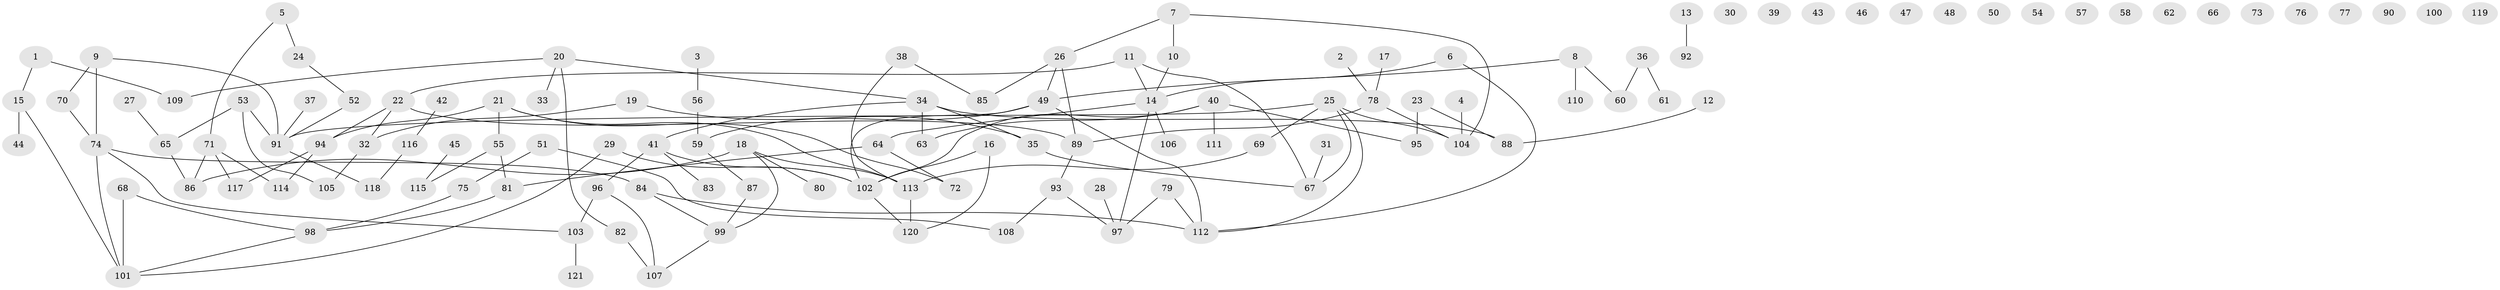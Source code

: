 // coarse degree distribution, {2: 0.10526315789473684, 5: 0.10526315789473684, 1: 0.19298245614035087, 3: 0.10526315789473684, 8: 0.017543859649122806, 4: 0.05263157894736842, 6: 0.03508771929824561, 0: 0.3333333333333333, 10: 0.03508771929824561, 7: 0.017543859649122806}
// Generated by graph-tools (version 1.1) at 2025/16/03/04/25 18:16:31]
// undirected, 121 vertices, 135 edges
graph export_dot {
graph [start="1"]
  node [color=gray90,style=filled];
  1;
  2;
  3;
  4;
  5;
  6;
  7;
  8;
  9;
  10;
  11;
  12;
  13;
  14;
  15;
  16;
  17;
  18;
  19;
  20;
  21;
  22;
  23;
  24;
  25;
  26;
  27;
  28;
  29;
  30;
  31;
  32;
  33;
  34;
  35;
  36;
  37;
  38;
  39;
  40;
  41;
  42;
  43;
  44;
  45;
  46;
  47;
  48;
  49;
  50;
  51;
  52;
  53;
  54;
  55;
  56;
  57;
  58;
  59;
  60;
  61;
  62;
  63;
  64;
  65;
  66;
  67;
  68;
  69;
  70;
  71;
  72;
  73;
  74;
  75;
  76;
  77;
  78;
  79;
  80;
  81;
  82;
  83;
  84;
  85;
  86;
  87;
  88;
  89;
  90;
  91;
  92;
  93;
  94;
  95;
  96;
  97;
  98;
  99;
  100;
  101;
  102;
  103;
  104;
  105;
  106;
  107;
  108;
  109;
  110;
  111;
  112;
  113;
  114;
  115;
  116;
  117;
  118;
  119;
  120;
  121;
  1 -- 15;
  1 -- 109;
  2 -- 78;
  3 -- 56;
  4 -- 104;
  5 -- 24;
  5 -- 71;
  6 -- 14;
  6 -- 112;
  7 -- 10;
  7 -- 26;
  7 -- 104;
  8 -- 49;
  8 -- 60;
  8 -- 110;
  9 -- 70;
  9 -- 74;
  9 -- 91;
  10 -- 14;
  11 -- 14;
  11 -- 22;
  11 -- 67;
  12 -- 88;
  13 -- 92;
  14 -- 64;
  14 -- 97;
  14 -- 106;
  15 -- 44;
  15 -- 101;
  16 -- 102;
  16 -- 120;
  17 -- 78;
  18 -- 80;
  18 -- 86;
  18 -- 99;
  18 -- 113;
  19 -- 32;
  19 -- 35;
  20 -- 33;
  20 -- 34;
  20 -- 82;
  20 -- 109;
  21 -- 55;
  21 -- 72;
  21 -- 94;
  21 -- 113;
  22 -- 32;
  22 -- 89;
  22 -- 94;
  23 -- 88;
  23 -- 95;
  24 -- 52;
  25 -- 67;
  25 -- 69;
  25 -- 91;
  25 -- 104;
  25 -- 112;
  26 -- 49;
  26 -- 85;
  26 -- 89;
  27 -- 65;
  28 -- 97;
  29 -- 101;
  29 -- 102;
  31 -- 67;
  32 -- 105;
  34 -- 35;
  34 -- 41;
  34 -- 63;
  34 -- 88;
  35 -- 67;
  36 -- 60;
  36 -- 61;
  37 -- 91;
  38 -- 85;
  38 -- 113;
  40 -- 63;
  40 -- 95;
  40 -- 102;
  40 -- 111;
  41 -- 83;
  41 -- 96;
  41 -- 102;
  42 -- 116;
  45 -- 115;
  49 -- 59;
  49 -- 102;
  49 -- 112;
  51 -- 75;
  51 -- 108;
  52 -- 91;
  53 -- 65;
  53 -- 91;
  53 -- 105;
  55 -- 81;
  55 -- 115;
  56 -- 59;
  59 -- 87;
  64 -- 72;
  64 -- 81;
  65 -- 86;
  68 -- 98;
  68 -- 101;
  69 -- 113;
  70 -- 74;
  71 -- 86;
  71 -- 114;
  71 -- 117;
  74 -- 84;
  74 -- 101;
  74 -- 103;
  75 -- 98;
  78 -- 89;
  78 -- 104;
  79 -- 97;
  79 -- 112;
  81 -- 98;
  82 -- 107;
  84 -- 99;
  84 -- 112;
  87 -- 99;
  89 -- 93;
  91 -- 118;
  93 -- 97;
  93 -- 108;
  94 -- 114;
  94 -- 117;
  96 -- 103;
  96 -- 107;
  98 -- 101;
  99 -- 107;
  102 -- 120;
  103 -- 121;
  113 -- 120;
  116 -- 118;
}

